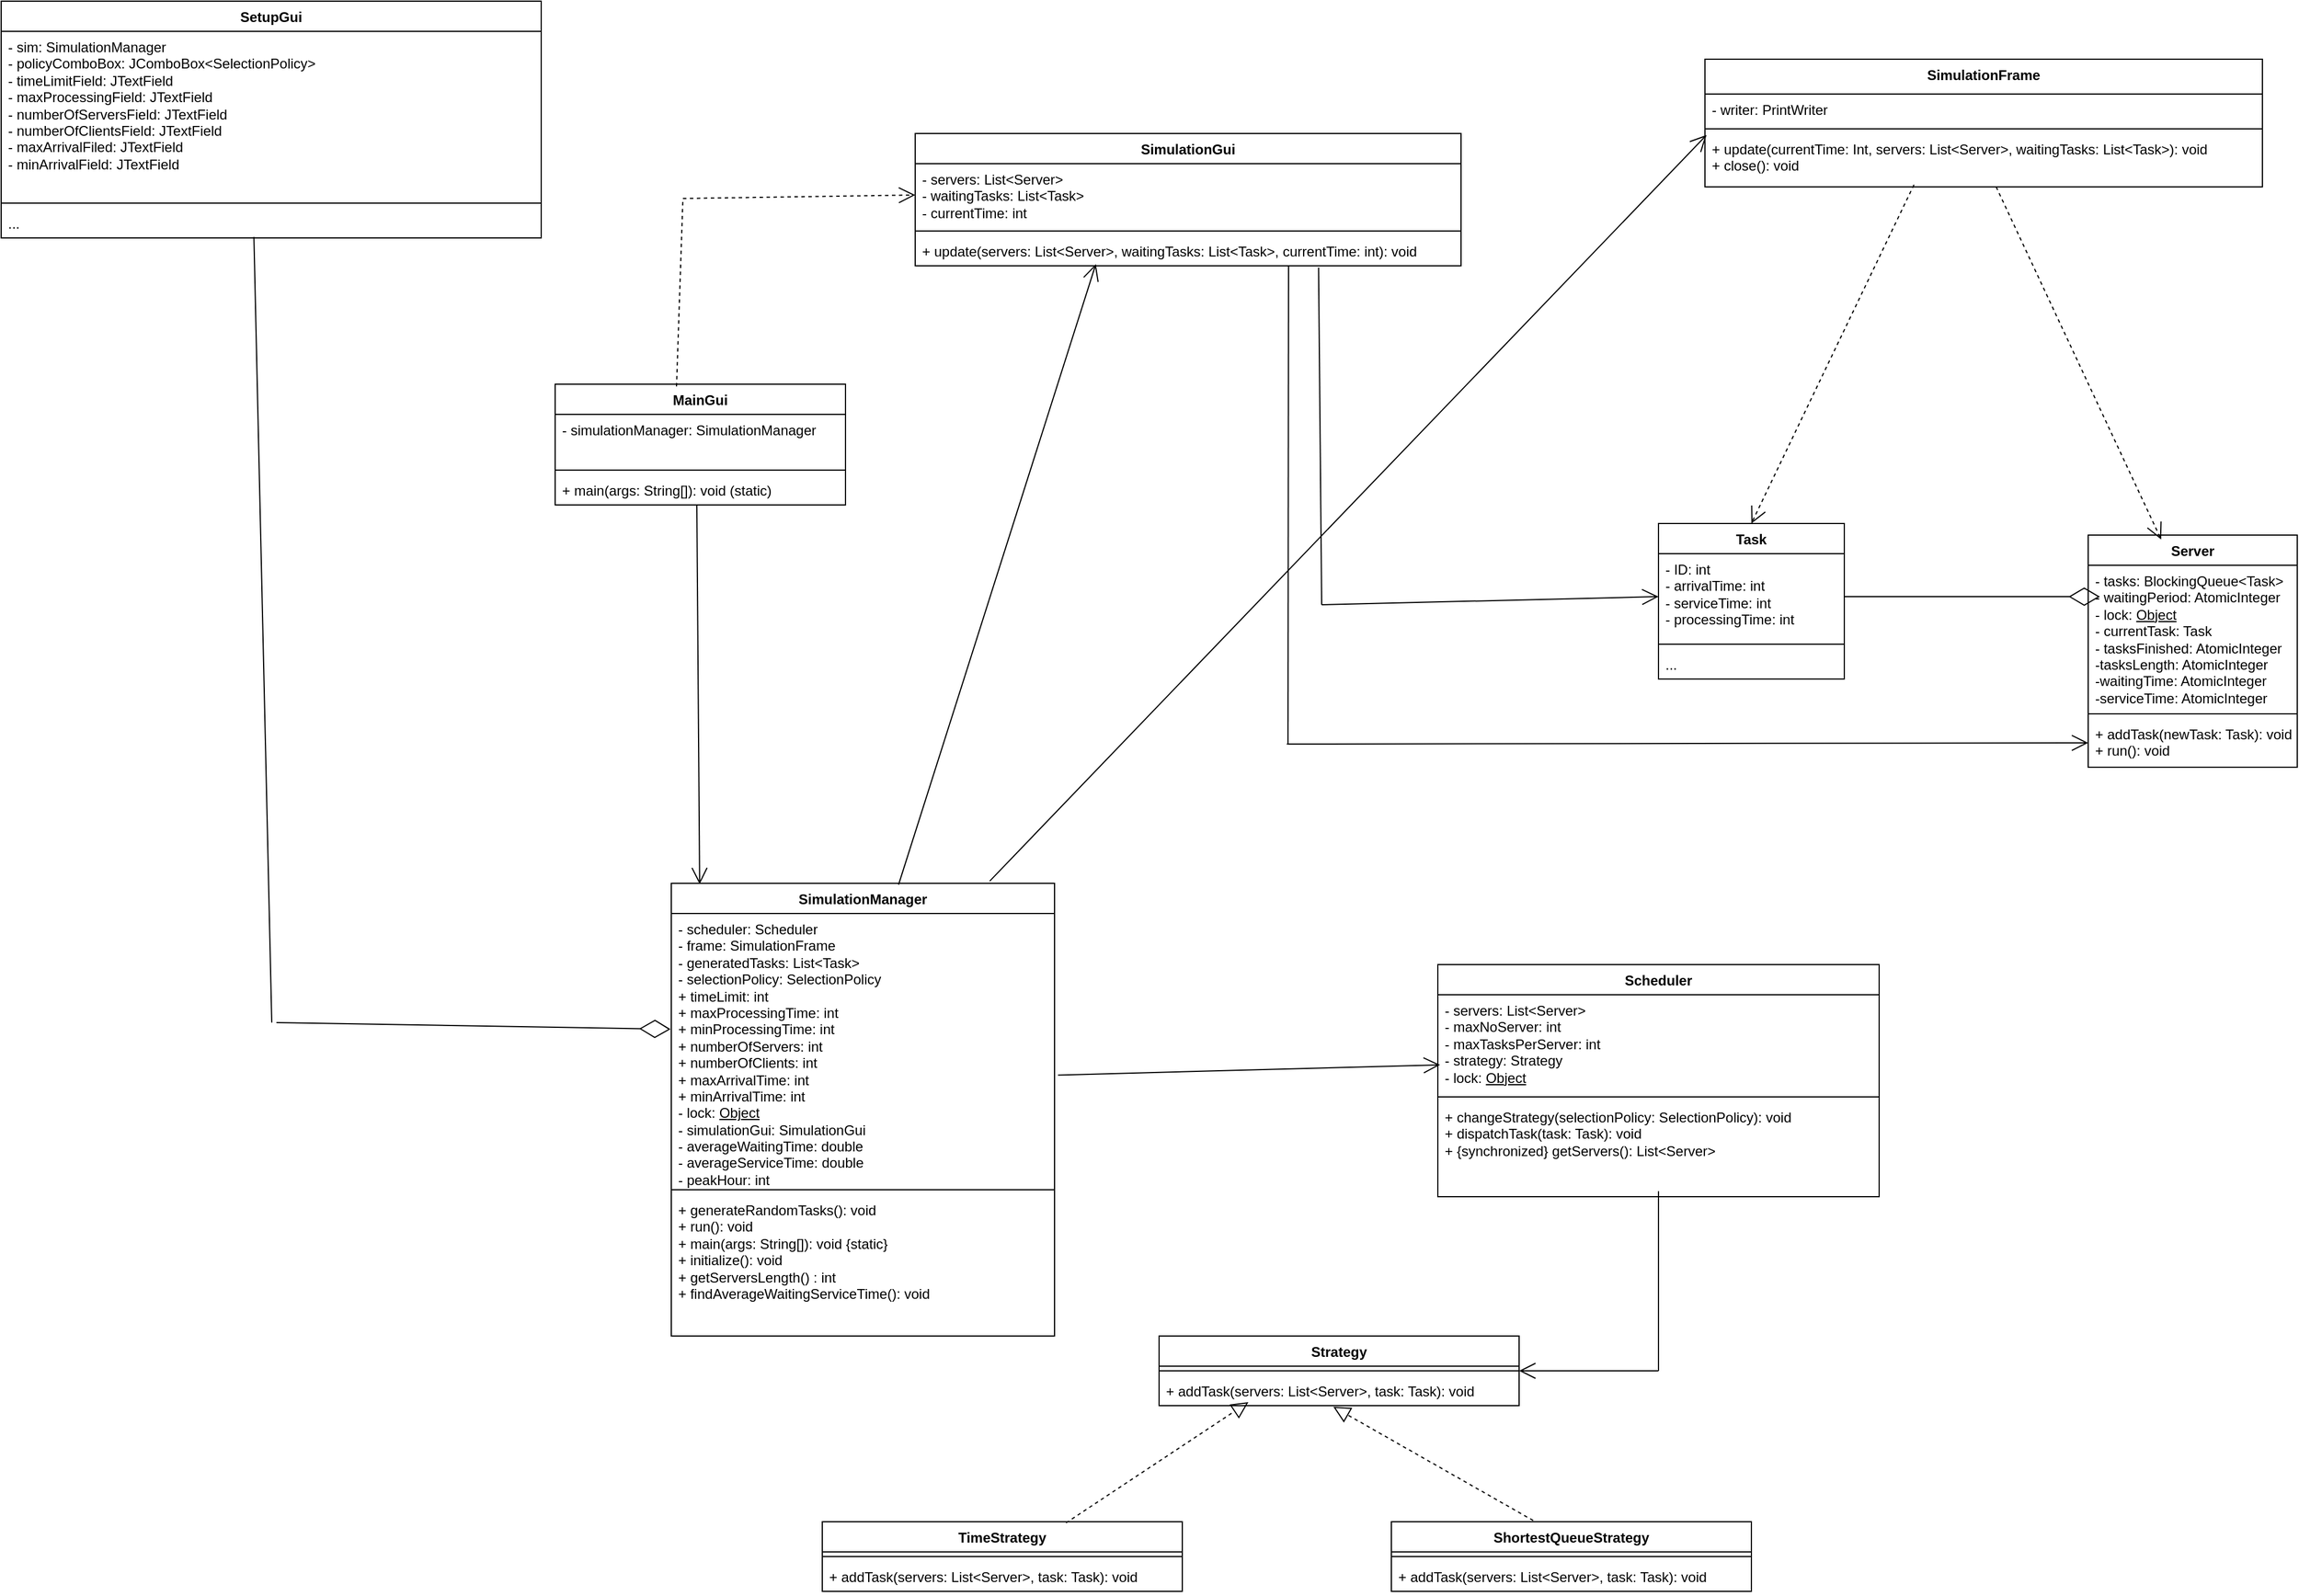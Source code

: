 <mxfile version="26.2.8">
  <diagram name="Page-1" id="wUduC1aC2RDsNrK8aEXa">
    <mxGraphModel dx="2724" dy="2300" grid="1" gridSize="10" guides="1" tooltips="1" connect="1" arrows="1" fold="1" page="1" pageScale="1" pageWidth="850" pageHeight="1100" math="0" shadow="0">
      <root>
        <mxCell id="0" />
        <mxCell id="1" parent="0" />
        <mxCell id="3qF4QzdiJy8iSaaMTcEM-1" value="SimulationManager" style="swimlane;fontStyle=1;align=center;verticalAlign=top;childLayout=stackLayout;horizontal=1;startSize=26;horizontalStack=0;resizeParent=1;resizeParentMax=0;resizeLast=0;collapsible=1;marginBottom=0;whiteSpace=wrap;html=1;" parent="1" vertex="1">
          <mxGeometry x="-80" y="-40" width="330" height="390" as="geometry" />
        </mxCell>
        <mxCell id="3qF4QzdiJy8iSaaMTcEM-2" value="- scheduler: Scheduler&lt;div&gt;- frame: SimulationFrame&lt;/div&gt;&lt;div&gt;- generatedTasks: List&amp;lt;Task&amp;gt;&lt;/div&gt;&lt;div&gt;- selectionPolicy: SelectionPolicy&lt;/div&gt;&lt;div&gt;+ timeLimit: int&lt;/div&gt;&lt;div&gt;+ maxProcessingTime: int&lt;/div&gt;&lt;div&gt;+ minProcessingTime: int&lt;/div&gt;&lt;div&gt;+ numberOfServers: int&lt;/div&gt;&lt;div&gt;+ numberOfClients: int&lt;/div&gt;&lt;div&gt;+ maxArrivalTime: int&lt;/div&gt;&lt;div&gt;+ minArrivalTime: int&lt;/div&gt;&lt;div&gt;- lock: &lt;u&gt;Object&lt;/u&gt;&lt;/div&gt;&lt;div&gt;- simulationGui: SimulationGui&lt;/div&gt;&lt;div&gt;- averageWaitingTime: double&lt;/div&gt;&lt;div&gt;- averageServiceTime: double&lt;/div&gt;&lt;div&gt;- peakHour: int&lt;/div&gt;" style="text;strokeColor=none;fillColor=none;align=left;verticalAlign=top;spacingLeft=4;spacingRight=4;overflow=hidden;rotatable=0;points=[[0,0.5],[1,0.5]];portConstraint=eastwest;whiteSpace=wrap;html=1;" parent="3qF4QzdiJy8iSaaMTcEM-1" vertex="1">
          <mxGeometry y="26" width="330" height="234" as="geometry" />
        </mxCell>
        <mxCell id="3qF4QzdiJy8iSaaMTcEM-3" value="" style="line;strokeWidth=1;fillColor=none;align=left;verticalAlign=middle;spacingTop=-1;spacingLeft=3;spacingRight=3;rotatable=0;labelPosition=right;points=[];portConstraint=eastwest;strokeColor=inherit;" parent="3qF4QzdiJy8iSaaMTcEM-1" vertex="1">
          <mxGeometry y="260" width="330" height="8" as="geometry" />
        </mxCell>
        <mxCell id="3qF4QzdiJy8iSaaMTcEM-4" value="+ generateRandomTasks(): void&lt;div&gt;+ run(): void&lt;/div&gt;&lt;div&gt;+ main(args: String[]): void {static}&lt;/div&gt;&lt;div&gt;+ initialize(): void&lt;/div&gt;&lt;div&gt;+ getServersLength() : int&lt;/div&gt;&lt;div&gt;+ findAverageWaitingServiceTime(): void&lt;/div&gt;" style="text;strokeColor=none;fillColor=none;align=left;verticalAlign=top;spacingLeft=4;spacingRight=4;overflow=hidden;rotatable=0;points=[[0,0.5],[1,0.5]];portConstraint=eastwest;whiteSpace=wrap;html=1;" parent="3qF4QzdiJy8iSaaMTcEM-1" vertex="1">
          <mxGeometry y="268" width="330" height="122" as="geometry" />
        </mxCell>
        <mxCell id="3qF4QzdiJy8iSaaMTcEM-5" value="Scheduler" style="swimlane;fontStyle=1;align=center;verticalAlign=top;childLayout=stackLayout;horizontal=1;startSize=26;horizontalStack=0;resizeParent=1;resizeParentMax=0;resizeLast=0;collapsible=1;marginBottom=0;whiteSpace=wrap;html=1;" parent="1" vertex="1">
          <mxGeometry x="580" y="30" width="380" height="200" as="geometry" />
        </mxCell>
        <mxCell id="3qF4QzdiJy8iSaaMTcEM-6" value="- servers: List&amp;lt;Server&amp;gt;&lt;div&gt;- maxNoServer: int&lt;/div&gt;&lt;div&gt;- maxTasksPerServer: int&lt;/div&gt;&lt;div&gt;- strategy: Strategy&lt;/div&gt;&lt;div&gt;- lock: &lt;u&gt;Object&lt;/u&gt;&lt;/div&gt;" style="text;strokeColor=none;fillColor=none;align=left;verticalAlign=top;spacingLeft=4;spacingRight=4;overflow=hidden;rotatable=0;points=[[0,0.5],[1,0.5]];portConstraint=eastwest;whiteSpace=wrap;html=1;" parent="3qF4QzdiJy8iSaaMTcEM-5" vertex="1">
          <mxGeometry y="26" width="380" height="84" as="geometry" />
        </mxCell>
        <mxCell id="3qF4QzdiJy8iSaaMTcEM-7" value="" style="line;strokeWidth=1;fillColor=none;align=left;verticalAlign=middle;spacingTop=-1;spacingLeft=3;spacingRight=3;rotatable=0;labelPosition=right;points=[];portConstraint=eastwest;strokeColor=inherit;" parent="3qF4QzdiJy8iSaaMTcEM-5" vertex="1">
          <mxGeometry y="110" width="380" height="8" as="geometry" />
        </mxCell>
        <mxCell id="3qF4QzdiJy8iSaaMTcEM-8" value="+ changeStrategy(selectionPolicy: SelectionPolicy): void&lt;div&gt;+ dispatchTask(task: Task): void&lt;/div&gt;&lt;div&gt;+ {synchronized} getServers(): List&amp;lt;Server&amp;gt;&lt;/div&gt;" style="text;strokeColor=none;fillColor=none;align=left;verticalAlign=top;spacingLeft=4;spacingRight=4;overflow=hidden;rotatable=0;points=[[0,0.5],[1,0.5]];portConstraint=eastwest;whiteSpace=wrap;html=1;" parent="3qF4QzdiJy8iSaaMTcEM-5" vertex="1">
          <mxGeometry y="118" width="380" height="82" as="geometry" />
        </mxCell>
        <mxCell id="3qF4QzdiJy8iSaaMTcEM-13" value="Strategy" style="swimlane;fontStyle=1;align=center;verticalAlign=top;childLayout=stackLayout;horizontal=1;startSize=26;horizontalStack=0;resizeParent=1;resizeParentMax=0;resizeLast=0;collapsible=1;marginBottom=0;whiteSpace=wrap;html=1;" parent="1" vertex="1">
          <mxGeometry x="340" y="350" width="310" height="60" as="geometry" />
        </mxCell>
        <mxCell id="3qF4QzdiJy8iSaaMTcEM-15" value="" style="line;strokeWidth=1;fillColor=none;align=left;verticalAlign=middle;spacingTop=-1;spacingLeft=3;spacingRight=3;rotatable=0;labelPosition=right;points=[];portConstraint=eastwest;strokeColor=inherit;" parent="3qF4QzdiJy8iSaaMTcEM-13" vertex="1">
          <mxGeometry y="26" width="310" height="8" as="geometry" />
        </mxCell>
        <mxCell id="3qF4QzdiJy8iSaaMTcEM-16" value="+ addTask(servers: List&amp;lt;Server&amp;gt;, task: Task): void" style="text;strokeColor=none;fillColor=none;align=left;verticalAlign=top;spacingLeft=4;spacingRight=4;overflow=hidden;rotatable=0;points=[[0,0.5],[1,0.5]];portConstraint=eastwest;whiteSpace=wrap;html=1;" parent="3qF4QzdiJy8iSaaMTcEM-13" vertex="1">
          <mxGeometry y="34" width="310" height="26" as="geometry" />
        </mxCell>
        <mxCell id="3qF4QzdiJy8iSaaMTcEM-17" value="TimeStrategy" style="swimlane;fontStyle=1;align=center;verticalAlign=top;childLayout=stackLayout;horizontal=1;startSize=26;horizontalStack=0;resizeParent=1;resizeParentMax=0;resizeLast=0;collapsible=1;marginBottom=0;whiteSpace=wrap;html=1;" parent="1" vertex="1">
          <mxGeometry x="50" y="510" width="310" height="60" as="geometry" />
        </mxCell>
        <mxCell id="3qF4QzdiJy8iSaaMTcEM-18" value="" style="line;strokeWidth=1;fillColor=none;align=left;verticalAlign=middle;spacingTop=-1;spacingLeft=3;spacingRight=3;rotatable=0;labelPosition=right;points=[];portConstraint=eastwest;strokeColor=inherit;" parent="3qF4QzdiJy8iSaaMTcEM-17" vertex="1">
          <mxGeometry y="26" width="310" height="8" as="geometry" />
        </mxCell>
        <mxCell id="3qF4QzdiJy8iSaaMTcEM-19" value="+ addTask(servers: List&amp;lt;Server&amp;gt;, task: Task): void" style="text;strokeColor=none;fillColor=none;align=left;verticalAlign=top;spacingLeft=4;spacingRight=4;overflow=hidden;rotatable=0;points=[[0,0.5],[1,0.5]];portConstraint=eastwest;whiteSpace=wrap;html=1;" parent="3qF4QzdiJy8iSaaMTcEM-17" vertex="1">
          <mxGeometry y="34" width="310" height="26" as="geometry" />
        </mxCell>
        <mxCell id="3qF4QzdiJy8iSaaMTcEM-20" value="ShortestQueueStrategy" style="swimlane;fontStyle=1;align=center;verticalAlign=top;childLayout=stackLayout;horizontal=1;startSize=26;horizontalStack=0;resizeParent=1;resizeParentMax=0;resizeLast=0;collapsible=1;marginBottom=0;whiteSpace=wrap;html=1;" parent="1" vertex="1">
          <mxGeometry x="540" y="510" width="310" height="60" as="geometry" />
        </mxCell>
        <mxCell id="3qF4QzdiJy8iSaaMTcEM-21" value="" style="line;strokeWidth=1;fillColor=none;align=left;verticalAlign=middle;spacingTop=-1;spacingLeft=3;spacingRight=3;rotatable=0;labelPosition=right;points=[];portConstraint=eastwest;strokeColor=inherit;" parent="3qF4QzdiJy8iSaaMTcEM-20" vertex="1">
          <mxGeometry y="26" width="310" height="8" as="geometry" />
        </mxCell>
        <mxCell id="3qF4QzdiJy8iSaaMTcEM-22" value="+ addTask(servers: List&amp;lt;Server&amp;gt;, task: Task): void" style="text;strokeColor=none;fillColor=none;align=left;verticalAlign=top;spacingLeft=4;spacingRight=4;overflow=hidden;rotatable=0;points=[[0,0.5],[1,0.5]];portConstraint=eastwest;whiteSpace=wrap;html=1;" parent="3qF4QzdiJy8iSaaMTcEM-20" vertex="1">
          <mxGeometry y="34" width="310" height="26" as="geometry" />
        </mxCell>
        <mxCell id="3qF4QzdiJy8iSaaMTcEM-25" value="" style="endArrow=open;endFill=1;endSize=12;html=1;rounded=0;exitX=1.009;exitY=0.595;exitDx=0;exitDy=0;exitPerimeter=0;entryX=0.005;entryY=0.719;entryDx=0;entryDy=0;entryPerimeter=0;" parent="1" source="3qF4QzdiJy8iSaaMTcEM-2" target="3qF4QzdiJy8iSaaMTcEM-6" edge="1">
          <mxGeometry width="160" relative="1" as="geometry">
            <mxPoint x="340" y="410" as="sourcePoint" />
            <mxPoint x="500" y="410" as="targetPoint" />
          </mxGeometry>
        </mxCell>
        <mxCell id="3qF4QzdiJy8iSaaMTcEM-27" value="" style="endArrow=none;html=1;rounded=0;entryX=0.5;entryY=0.942;entryDx=0;entryDy=0;entryPerimeter=0;" parent="1" target="3qF4QzdiJy8iSaaMTcEM-8" edge="1">
          <mxGeometry width="50" height="50" relative="1" as="geometry">
            <mxPoint x="770" y="380" as="sourcePoint" />
            <mxPoint x="450" y="380" as="targetPoint" />
          </mxGeometry>
        </mxCell>
        <mxCell id="3qF4QzdiJy8iSaaMTcEM-28" value="" style="endArrow=open;endFill=1;endSize=12;html=1;rounded=0;entryX=1;entryY=0.5;entryDx=0;entryDy=0;" parent="1" target="3qF4QzdiJy8iSaaMTcEM-13" edge="1">
          <mxGeometry width="160" relative="1" as="geometry">
            <mxPoint x="770" y="380" as="sourcePoint" />
            <mxPoint x="592" y="202" as="targetPoint" />
          </mxGeometry>
        </mxCell>
        <mxCell id="3qF4QzdiJy8iSaaMTcEM-29" value="" style="endArrow=block;dashed=1;endFill=0;endSize=12;html=1;rounded=0;entryX=0.248;entryY=0.885;entryDx=0;entryDy=0;entryPerimeter=0;exitX=0.677;exitY=0.017;exitDx=0;exitDy=0;exitPerimeter=0;" parent="1" source="3qF4QzdiJy8iSaaMTcEM-17" target="3qF4QzdiJy8iSaaMTcEM-16" edge="1">
          <mxGeometry width="160" relative="1" as="geometry">
            <mxPoint x="340" y="500" as="sourcePoint" />
            <mxPoint x="500" y="500" as="targetPoint" />
          </mxGeometry>
        </mxCell>
        <mxCell id="3qF4QzdiJy8iSaaMTcEM-30" value="" style="endArrow=block;dashed=1;endFill=0;endSize=12;html=1;rounded=0;entryX=0.484;entryY=1.038;entryDx=0;entryDy=0;entryPerimeter=0;exitX=0.394;exitY=-0.017;exitDx=0;exitDy=0;exitPerimeter=0;" parent="1" source="3qF4QzdiJy8iSaaMTcEM-20" target="3qF4QzdiJy8iSaaMTcEM-16" edge="1">
          <mxGeometry width="160" relative="1" as="geometry">
            <mxPoint x="270" y="521" as="sourcePoint" />
            <mxPoint x="427" y="417" as="targetPoint" />
          </mxGeometry>
        </mxCell>
        <mxCell id="3qF4QzdiJy8iSaaMTcEM-31" value="SimulationFrame" style="swimlane;fontStyle=1;align=center;verticalAlign=top;childLayout=stackLayout;horizontal=1;startSize=30;horizontalStack=0;resizeParent=1;resizeParentMax=0;resizeLast=0;collapsible=1;marginBottom=0;whiteSpace=wrap;html=1;" parent="1" vertex="1">
          <mxGeometry x="810" y="-750" width="480" height="110" as="geometry" />
        </mxCell>
        <mxCell id="3qF4QzdiJy8iSaaMTcEM-32" value="- writer: PrintWriter" style="text;strokeColor=none;fillColor=none;align=left;verticalAlign=top;spacingLeft=4;spacingRight=4;overflow=hidden;rotatable=0;points=[[0,0.5],[1,0.5]];portConstraint=eastwest;whiteSpace=wrap;html=1;" parent="3qF4QzdiJy8iSaaMTcEM-31" vertex="1">
          <mxGeometry y="30" width="480" height="26" as="geometry" />
        </mxCell>
        <mxCell id="3qF4QzdiJy8iSaaMTcEM-33" value="" style="line;strokeWidth=1;fillColor=none;align=left;verticalAlign=middle;spacingTop=-1;spacingLeft=3;spacingRight=3;rotatable=0;labelPosition=right;points=[];portConstraint=eastwest;strokeColor=inherit;" parent="3qF4QzdiJy8iSaaMTcEM-31" vertex="1">
          <mxGeometry y="56" width="480" height="8" as="geometry" />
        </mxCell>
        <mxCell id="3qF4QzdiJy8iSaaMTcEM-34" value="+ update(currentTime: Int, servers: List&amp;lt;Server&amp;gt;, waitingTasks: List&amp;lt;Task&amp;gt;): void&lt;div&gt;+ close(): void&amp;nbsp;&lt;/div&gt;" style="text;strokeColor=none;fillColor=none;align=left;verticalAlign=top;spacingLeft=4;spacingRight=4;overflow=hidden;rotatable=0;points=[[0,0.5],[1,0.5]];portConstraint=eastwest;whiteSpace=wrap;html=1;" parent="3qF4QzdiJy8iSaaMTcEM-31" vertex="1">
          <mxGeometry y="64" width="480" height="46" as="geometry" />
        </mxCell>
        <mxCell id="3qF4QzdiJy8iSaaMTcEM-35" value="Task" style="swimlane;fontStyle=1;align=center;verticalAlign=top;childLayout=stackLayout;horizontal=1;startSize=26;horizontalStack=0;resizeParent=1;resizeParentMax=0;resizeLast=0;collapsible=1;marginBottom=0;whiteSpace=wrap;html=1;" parent="1" vertex="1">
          <mxGeometry x="770" y="-350" width="160" height="134" as="geometry" />
        </mxCell>
        <mxCell id="3qF4QzdiJy8iSaaMTcEM-36" value="- ID: int&lt;div&gt;- arrivalTime: int&lt;/div&gt;&lt;div&gt;- serviceTime: int&lt;/div&gt;&lt;div&gt;- processingTime: int&lt;/div&gt;" style="text;strokeColor=none;fillColor=none;align=left;verticalAlign=top;spacingLeft=4;spacingRight=4;overflow=hidden;rotatable=0;points=[[0,0.5],[1,0.5]];portConstraint=eastwest;whiteSpace=wrap;html=1;" parent="3qF4QzdiJy8iSaaMTcEM-35" vertex="1">
          <mxGeometry y="26" width="160" height="74" as="geometry" />
        </mxCell>
        <mxCell id="3qF4QzdiJy8iSaaMTcEM-37" value="" style="line;strokeWidth=1;fillColor=none;align=left;verticalAlign=middle;spacingTop=-1;spacingLeft=3;spacingRight=3;rotatable=0;labelPosition=right;points=[];portConstraint=eastwest;strokeColor=inherit;" parent="3qF4QzdiJy8iSaaMTcEM-35" vertex="1">
          <mxGeometry y="100" width="160" height="8" as="geometry" />
        </mxCell>
        <mxCell id="3qF4QzdiJy8iSaaMTcEM-38" value="..." style="text;strokeColor=none;fillColor=none;align=left;verticalAlign=top;spacingLeft=4;spacingRight=4;overflow=hidden;rotatable=0;points=[[0,0.5],[1,0.5]];portConstraint=eastwest;whiteSpace=wrap;html=1;" parent="3qF4QzdiJy8iSaaMTcEM-35" vertex="1">
          <mxGeometry y="108" width="160" height="26" as="geometry" />
        </mxCell>
        <mxCell id="3qF4QzdiJy8iSaaMTcEM-39" value="Server" style="swimlane;fontStyle=1;align=center;verticalAlign=top;childLayout=stackLayout;horizontal=1;startSize=26;horizontalStack=0;resizeParent=1;resizeParentMax=0;resizeLast=0;collapsible=1;marginBottom=0;whiteSpace=wrap;html=1;" parent="1" vertex="1">
          <mxGeometry x="1140" y="-340" width="180" height="200" as="geometry" />
        </mxCell>
        <mxCell id="3qF4QzdiJy8iSaaMTcEM-40" value="- tasks: BlockingQueue&amp;lt;Task&amp;gt;&lt;div&gt;- waitingPeriod: AtomicInteger&lt;/div&gt;&lt;div&gt;- lock: &lt;u&gt;Object&lt;/u&gt;&lt;/div&gt;&lt;div&gt;- currentTask: Task&lt;/div&gt;&lt;div&gt;- tasksFinished: AtomicInteger&lt;/div&gt;&lt;div&gt;-tasksLength: AtomicInteger&lt;/div&gt;&lt;div&gt;-waitingTime: AtomicInteger&lt;/div&gt;&lt;div&gt;-serviceTime: AtomicInteger&lt;/div&gt;" style="text;strokeColor=none;fillColor=none;align=left;verticalAlign=top;spacingLeft=4;spacingRight=4;overflow=hidden;rotatable=0;points=[[0,0.5],[1,0.5]];portConstraint=eastwest;whiteSpace=wrap;html=1;" parent="3qF4QzdiJy8iSaaMTcEM-39" vertex="1">
          <mxGeometry y="26" width="180" height="124" as="geometry" />
        </mxCell>
        <mxCell id="3qF4QzdiJy8iSaaMTcEM-41" value="" style="line;strokeWidth=1;fillColor=none;align=left;verticalAlign=middle;spacingTop=-1;spacingLeft=3;spacingRight=3;rotatable=0;labelPosition=right;points=[];portConstraint=eastwest;strokeColor=inherit;" parent="3qF4QzdiJy8iSaaMTcEM-39" vertex="1">
          <mxGeometry y="150" width="180" height="8" as="geometry" />
        </mxCell>
        <mxCell id="3qF4QzdiJy8iSaaMTcEM-42" value="+ addTask(newTask: Task): void&lt;div&gt;+ run(): void&lt;/div&gt;" style="text;strokeColor=none;fillColor=none;align=left;verticalAlign=top;spacingLeft=4;spacingRight=4;overflow=hidden;rotatable=0;points=[[0,0.5],[1,0.5]];portConstraint=eastwest;whiteSpace=wrap;html=1;" parent="3qF4QzdiJy8iSaaMTcEM-39" vertex="1">
          <mxGeometry y="158" width="180" height="42" as="geometry" />
        </mxCell>
        <mxCell id="3qF4QzdiJy8iSaaMTcEM-43" value="" style="endArrow=diamondThin;endFill=0;endSize=24;html=1;rounded=0;exitX=1;exitY=0.5;exitDx=0;exitDy=0;entryX=0.056;entryY=0.218;entryDx=0;entryDy=0;entryPerimeter=0;" parent="1" source="3qF4QzdiJy8iSaaMTcEM-36" target="3qF4QzdiJy8iSaaMTcEM-40" edge="1">
          <mxGeometry width="160" relative="1" as="geometry">
            <mxPoint x="1200" y="400" as="sourcePoint" />
            <mxPoint x="1360" y="400" as="targetPoint" />
          </mxGeometry>
        </mxCell>
        <mxCell id="2kSAgboNpko6QXAw-KWe-3" value="" style="endArrow=open;endSize=12;dashed=1;html=1;rounded=0;entryX=0.5;entryY=0;entryDx=0;entryDy=0;exitX=0.375;exitY=0.96;exitDx=0;exitDy=0;exitPerimeter=0;" parent="1" source="3qF4QzdiJy8iSaaMTcEM-34" target="3qF4QzdiJy8iSaaMTcEM-35" edge="1">
          <mxGeometry width="160" relative="1" as="geometry">
            <mxPoint x="1000" y="-430" as="sourcePoint" />
            <mxPoint x="860" y="400" as="targetPoint" />
          </mxGeometry>
        </mxCell>
        <mxCell id="2kSAgboNpko6QXAw-KWe-4" value="" style="endArrow=open;endSize=12;dashed=1;html=1;rounded=0;entryX=0.349;entryY=0.019;entryDx=0;entryDy=0;entryPerimeter=0;" parent="1" target="3qF4QzdiJy8iSaaMTcEM-39" edge="1" source="3qF4QzdiJy8iSaaMTcEM-34">
          <mxGeometry width="160" relative="1" as="geometry">
            <mxPoint x="1330" y="610" as="sourcePoint" />
            <mxPoint x="1218" y="403" as="targetPoint" />
          </mxGeometry>
        </mxCell>
        <mxCell id="fweqNCso5zk0HHUbNPpS-1" value="MainGui" style="swimlane;fontStyle=1;align=center;verticalAlign=top;childLayout=stackLayout;horizontal=1;startSize=26;horizontalStack=0;resizeParent=1;resizeParentMax=0;resizeLast=0;collapsible=1;marginBottom=0;whiteSpace=wrap;html=1;" vertex="1" parent="1">
          <mxGeometry x="-180" y="-470" width="250" height="104" as="geometry" />
        </mxCell>
        <mxCell id="fweqNCso5zk0HHUbNPpS-2" value="- simulationManager: SimulationManager" style="text;strokeColor=none;fillColor=none;align=left;verticalAlign=top;spacingLeft=4;spacingRight=4;overflow=hidden;rotatable=0;points=[[0,0.5],[1,0.5]];portConstraint=eastwest;whiteSpace=wrap;html=1;" vertex="1" parent="fweqNCso5zk0HHUbNPpS-1">
          <mxGeometry y="26" width="250" height="44" as="geometry" />
        </mxCell>
        <mxCell id="fweqNCso5zk0HHUbNPpS-3" value="" style="line;strokeWidth=1;fillColor=none;align=left;verticalAlign=middle;spacingTop=-1;spacingLeft=3;spacingRight=3;rotatable=0;labelPosition=right;points=[];portConstraint=eastwest;strokeColor=inherit;" vertex="1" parent="fweqNCso5zk0HHUbNPpS-1">
          <mxGeometry y="70" width="250" height="8" as="geometry" />
        </mxCell>
        <mxCell id="fweqNCso5zk0HHUbNPpS-4" value="+ main(args: String[]): void (static)" style="text;strokeColor=none;fillColor=none;align=left;verticalAlign=top;spacingLeft=4;spacingRight=4;overflow=hidden;rotatable=0;points=[[0,0.5],[1,0.5]];portConstraint=eastwest;whiteSpace=wrap;html=1;" vertex="1" parent="fweqNCso5zk0HHUbNPpS-1">
          <mxGeometry y="78" width="250" height="26" as="geometry" />
        </mxCell>
        <mxCell id="fweqNCso5zk0HHUbNPpS-5" value="SetupGui" style="swimlane;fontStyle=1;align=center;verticalAlign=top;childLayout=stackLayout;horizontal=1;startSize=26;horizontalStack=0;resizeParent=1;resizeParentMax=0;resizeLast=0;collapsible=1;marginBottom=0;whiteSpace=wrap;html=1;" vertex="1" parent="1">
          <mxGeometry x="-657" y="-800" width="465" height="204" as="geometry" />
        </mxCell>
        <mxCell id="fweqNCso5zk0HHUbNPpS-6" value="- sim: SimulationManager&lt;div&gt;- policyComboBox: JComboBox&amp;lt;SelectionPolicy&amp;gt;&lt;/div&gt;&lt;div&gt;- timeLimitField: JTextField&lt;/div&gt;&lt;div&gt;- maxProcessingField: JTextField&lt;/div&gt;&lt;div&gt;- numberOfServersField: JTextField&lt;/div&gt;&lt;div&gt;- numberOfClientsField: JTextField&lt;/div&gt;&lt;div&gt;- maxArrivalFiled: JTextField&lt;/div&gt;&lt;div&gt;- minArrivalField: JTextField&lt;/div&gt;" style="text;strokeColor=none;fillColor=none;align=left;verticalAlign=top;spacingLeft=4;spacingRight=4;overflow=hidden;rotatable=0;points=[[0,0.5],[1,0.5]];portConstraint=eastwest;whiteSpace=wrap;html=1;" vertex="1" parent="fweqNCso5zk0HHUbNPpS-5">
          <mxGeometry y="26" width="465" height="144" as="geometry" />
        </mxCell>
        <mxCell id="fweqNCso5zk0HHUbNPpS-7" value="" style="line;strokeWidth=1;fillColor=none;align=left;verticalAlign=middle;spacingTop=-1;spacingLeft=3;spacingRight=3;rotatable=0;labelPosition=right;points=[];portConstraint=eastwest;strokeColor=inherit;" vertex="1" parent="fweqNCso5zk0HHUbNPpS-5">
          <mxGeometry y="170" width="465" height="8" as="geometry" />
        </mxCell>
        <mxCell id="fweqNCso5zk0HHUbNPpS-8" value="..." style="text;strokeColor=none;fillColor=none;align=left;verticalAlign=top;spacingLeft=4;spacingRight=4;overflow=hidden;rotatable=0;points=[[0,0.5],[1,0.5]];portConstraint=eastwest;whiteSpace=wrap;html=1;" vertex="1" parent="fweqNCso5zk0HHUbNPpS-5">
          <mxGeometry y="178" width="465" height="26" as="geometry" />
        </mxCell>
        <mxCell id="fweqNCso5zk0HHUbNPpS-9" value="SimulationGui" style="swimlane;fontStyle=1;align=center;verticalAlign=top;childLayout=stackLayout;horizontal=1;startSize=26;horizontalStack=0;resizeParent=1;resizeParentMax=0;resizeLast=0;collapsible=1;marginBottom=0;whiteSpace=wrap;html=1;" vertex="1" parent="1">
          <mxGeometry x="130" y="-686" width="470" height="114" as="geometry" />
        </mxCell>
        <mxCell id="fweqNCso5zk0HHUbNPpS-10" value="- servers: List&amp;lt;Server&amp;gt;&lt;div&gt;- waitingTasks: List&amp;lt;Task&amp;gt;&lt;/div&gt;&lt;div&gt;- currentTime: int&lt;/div&gt;" style="text;strokeColor=none;fillColor=none;align=left;verticalAlign=top;spacingLeft=4;spacingRight=4;overflow=hidden;rotatable=0;points=[[0,0.5],[1,0.5]];portConstraint=eastwest;whiteSpace=wrap;html=1;" vertex="1" parent="fweqNCso5zk0HHUbNPpS-9">
          <mxGeometry y="26" width="470" height="54" as="geometry" />
        </mxCell>
        <mxCell id="fweqNCso5zk0HHUbNPpS-11" value="" style="line;strokeWidth=1;fillColor=none;align=left;verticalAlign=middle;spacingTop=-1;spacingLeft=3;spacingRight=3;rotatable=0;labelPosition=right;points=[];portConstraint=eastwest;strokeColor=inherit;" vertex="1" parent="fweqNCso5zk0HHUbNPpS-9">
          <mxGeometry y="80" width="470" height="8" as="geometry" />
        </mxCell>
        <mxCell id="fweqNCso5zk0HHUbNPpS-12" value="+ update(servers: List&amp;lt;Server&amp;gt;, waitingTasks: List&amp;lt;Task&amp;gt;, currentTime: int): void" style="text;strokeColor=none;fillColor=none;align=left;verticalAlign=top;spacingLeft=4;spacingRight=4;overflow=hidden;rotatable=0;points=[[0,0.5],[1,0.5]];portConstraint=eastwest;whiteSpace=wrap;html=1;" vertex="1" parent="fweqNCso5zk0HHUbNPpS-9">
          <mxGeometry y="88" width="470" height="26" as="geometry" />
        </mxCell>
        <mxCell id="fweqNCso5zk0HHUbNPpS-13" value="" style="endArrow=open;endFill=1;endSize=12;html=1;rounded=0;exitX=0.831;exitY=-0.005;exitDx=0;exitDy=0;exitPerimeter=0;entryX=0.003;entryY=0.028;entryDx=0;entryDy=0;entryPerimeter=0;" edge="1" parent="1" source="3qF4QzdiJy8iSaaMTcEM-1" target="3qF4QzdiJy8iSaaMTcEM-34">
          <mxGeometry width="160" relative="1" as="geometry">
            <mxPoint x="263" y="135" as="sourcePoint" />
            <mxPoint x="592" y="126" as="targetPoint" />
          </mxGeometry>
        </mxCell>
        <mxCell id="fweqNCso5zk0HHUbNPpS-14" value="" style="endArrow=open;endFill=1;endSize=12;html=1;rounded=0;entryX=0.331;entryY=0.94;entryDx=0;entryDy=0;entryPerimeter=0;exitX=0.593;exitY=0.003;exitDx=0;exitDy=0;exitPerimeter=0;" edge="1" parent="1" source="3qF4QzdiJy8iSaaMTcEM-1" target="fweqNCso5zk0HHUbNPpS-12">
          <mxGeometry width="160" relative="1" as="geometry">
            <mxPoint x="204" y="-32" as="sourcePoint" />
            <mxPoint x="110" y="-460" as="targetPoint" />
          </mxGeometry>
        </mxCell>
        <mxCell id="fweqNCso5zk0HHUbNPpS-20" value="" style="endArrow=none;html=1;rounded=0;entryX=0.739;entryY=1.06;entryDx=0;entryDy=0;entryPerimeter=0;" edge="1" parent="1" target="fweqNCso5zk0HHUbNPpS-12">
          <mxGeometry width="50" height="50" relative="1" as="geometry">
            <mxPoint x="480" y="-280" as="sourcePoint" />
            <mxPoint x="530" y="-400" as="targetPoint" />
          </mxGeometry>
        </mxCell>
        <mxCell id="fweqNCso5zk0HHUbNPpS-21" value="" style="endArrow=open;endFill=1;endSize=12;html=1;rounded=0;entryX=0;entryY=0.5;entryDx=0;entryDy=0;" edge="1" parent="1" target="3qF4QzdiJy8iSaaMTcEM-36">
          <mxGeometry width="160" relative="1" as="geometry">
            <mxPoint x="480" y="-280" as="sourcePoint" />
            <mxPoint x="296" y="-564" as="targetPoint" />
          </mxGeometry>
        </mxCell>
        <mxCell id="fweqNCso5zk0HHUbNPpS-22" value="" style="endArrow=none;html=1;rounded=0;entryX=0.684;entryY=1.005;entryDx=0;entryDy=0;entryPerimeter=0;" edge="1" parent="1" target="fweqNCso5zk0HHUbNPpS-12">
          <mxGeometry width="50" height="50" relative="1" as="geometry">
            <mxPoint x="451" y="-160" as="sourcePoint" />
            <mxPoint x="487" y="-560" as="targetPoint" />
          </mxGeometry>
        </mxCell>
        <mxCell id="fweqNCso5zk0HHUbNPpS-23" value="" style="endArrow=open;endFill=1;endSize=12;html=1;rounded=0;entryX=0;entryY=0.5;entryDx=0;entryDy=0;" edge="1" parent="1" target="3qF4QzdiJy8iSaaMTcEM-42">
          <mxGeometry width="160" relative="1" as="geometry">
            <mxPoint x="450" y="-160" as="sourcePoint" />
            <mxPoint x="780" y="-277" as="targetPoint" />
          </mxGeometry>
        </mxCell>
        <mxCell id="fweqNCso5zk0HHUbNPpS-25" value="" style="endArrow=open;endFill=1;endSize=12;html=1;rounded=0;entryX=0.074;entryY=0.002;entryDx=0;entryDy=0;entryPerimeter=0;exitX=0.488;exitY=1.014;exitDx=0;exitDy=0;exitPerimeter=0;" edge="1" parent="1" source="fweqNCso5zk0HHUbNPpS-4" target="3qF4QzdiJy8iSaaMTcEM-1">
          <mxGeometry width="160" relative="1" as="geometry">
            <mxPoint x="-50" y="-340" as="sourcePoint" />
            <mxPoint x="296" y="-564" as="targetPoint" />
          </mxGeometry>
        </mxCell>
        <mxCell id="fweqNCso5zk0HHUbNPpS-29" value="" style="endArrow=none;dashed=1;html=1;rounded=0;exitX=0.418;exitY=0.018;exitDx=0;exitDy=0;exitPerimeter=0;" edge="1" parent="1" source="fweqNCso5zk0HHUbNPpS-1">
          <mxGeometry width="50" height="50" relative="1" as="geometry">
            <mxPoint x="360" y="-410" as="sourcePoint" />
            <mxPoint x="-70" y="-630" as="targetPoint" />
          </mxGeometry>
        </mxCell>
        <mxCell id="fweqNCso5zk0HHUbNPpS-30" value="" style="endArrow=open;endSize=12;dashed=1;html=1;rounded=0;entryX=0;entryY=0.5;entryDx=0;entryDy=0;" edge="1" parent="1" target="fweqNCso5zk0HHUbNPpS-10">
          <mxGeometry width="160" relative="1" as="geometry">
            <mxPoint x="-70" y="-630" as="sourcePoint" />
            <mxPoint x="860" y="-340" as="targetPoint" />
          </mxGeometry>
        </mxCell>
        <mxCell id="fweqNCso5zk0HHUbNPpS-31" value="" style="endArrow=diamondThin;endFill=0;endSize=24;html=1;rounded=0;entryX=-0.002;entryY=0.426;entryDx=0;entryDy=0;entryPerimeter=0;" edge="1" parent="1" target="3qF4QzdiJy8iSaaMTcEM-2">
          <mxGeometry width="160" relative="1" as="geometry">
            <mxPoint x="-420" y="80" as="sourcePoint" />
            <mxPoint x="-192.5" y="-230" as="targetPoint" />
          </mxGeometry>
        </mxCell>
        <mxCell id="fweqNCso5zk0HHUbNPpS-32" value="" style="endArrow=none;html=1;rounded=0;entryX=0.468;entryY=0.966;entryDx=0;entryDy=0;entryPerimeter=0;" edge="1" parent="1" target="fweqNCso5zk0HHUbNPpS-8">
          <mxGeometry width="50" height="50" relative="1" as="geometry">
            <mxPoint x="-424" y="80" as="sourcePoint" />
            <mxPoint x="130" y="-340" as="targetPoint" />
          </mxGeometry>
        </mxCell>
      </root>
    </mxGraphModel>
  </diagram>
</mxfile>
